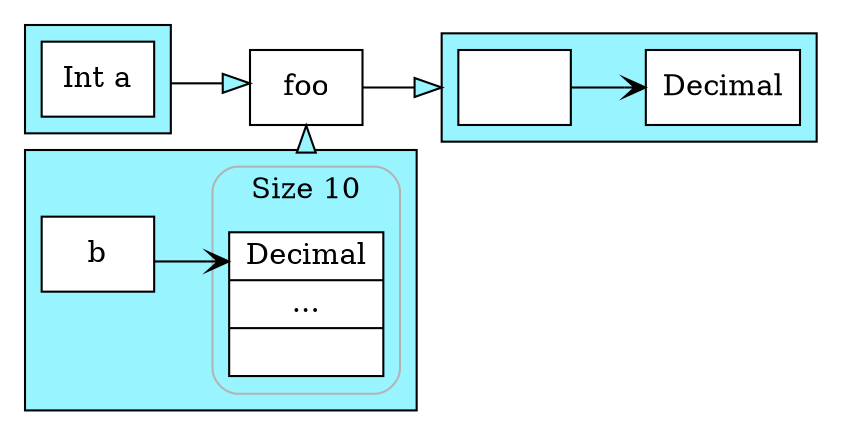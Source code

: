 //int *foo(int a, float b); foo is a function taking an int and a float, returning a pointer to an integer // Y

digraph g {
    compound=true;
    rankdir=LR; 
    splines=ortho;
    edge[arrowsize="1.3",fillcolor="cadetblue1",style="filled"]; 
    graph[style="filled",fillcolor="cadetblue1"];
    node [shape=box,style="filled", fillcolor="white"];
	subgraph cluster_a {
	    style="filled"

        
		1 [label="Int a"]
	}
    subgraph cluster_b {
        edge[arrowhead="open",style="solid", fillcolor="black", arrowsize="1", penwidth="1",color="black",style="solid"];
        "node0" [
                label = "b"
        ];
        subgraph cluster_2 {
    		color=gray70;
    		style=rounded;
    		"node1" [
                label = "<f0> Decimal| <f1>...| <f2>"
                shape = "record"
            ];
    		label = "Size 10";
    	}
        node0 -> node1;
	}
    subgraph cluster_c {
        edge[arrowhead="open",style="solid", fillcolor="black", arrowsize="1", penwidth="1",color="black",style="solid"];
        3 [label=" "];
        4 [label="Decimal"];
        3 -> 4;
	}
    1 -> foo [ltail=cluster_a];
    node0 -> foo [ltail=cluster_b];
    foo -> 3 [lhead=cluster_c];
    
}
